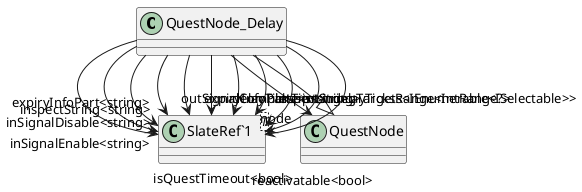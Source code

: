 @startuml
class QuestNode_Delay {
}
class "SlateRef`1"<T> {
}
QuestNode <|-- QuestNode_Delay
QuestNode_Delay --> "inSignalEnable<string>" "SlateRef`1"
QuestNode_Delay --> "inSignalDisable<string>" "SlateRef`1"
QuestNode_Delay --> "outSignalComplete<string>" "SlateRef`1"
QuestNode_Delay --> "expiryInfoPart<string>" "SlateRef`1"
QuestNode_Delay --> "expiryInfoPartTip<string>" "SlateRef`1"
QuestNode_Delay --> "inspectString<string>" "SlateRef`1"
QuestNode_Delay --> "inspectStringTargets<IEnumerable<ISelectable>>" "SlateRef`1"
QuestNode_Delay --> "delayTicks<int>" "SlateRef`1"
QuestNode_Delay --> "delayTicksRange<IntRange?>" "SlateRef`1"
QuestNode_Delay --> "isQuestTimeout<bool>" "SlateRef`1"
QuestNode_Delay --> "reactivatable<bool>" "SlateRef`1"
QuestNode_Delay --> "node" QuestNode
@enduml
